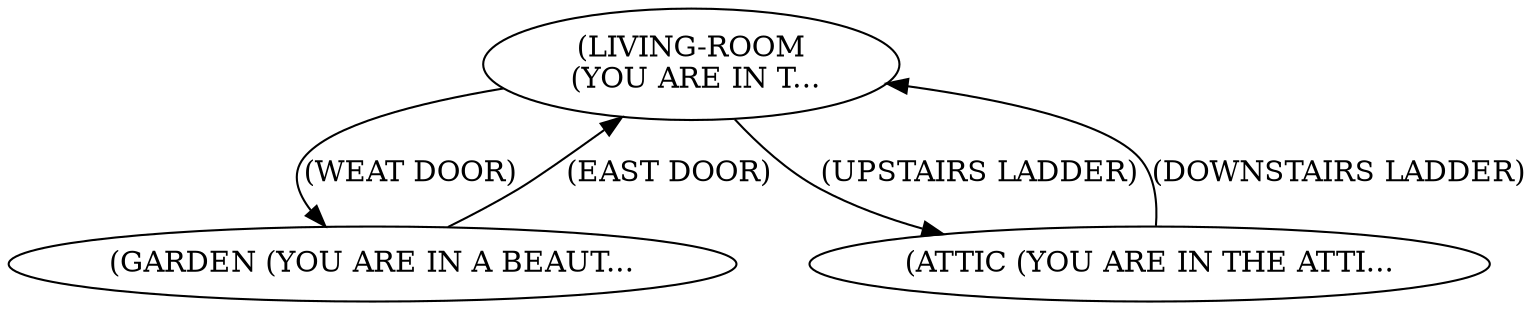 digraph{
LIVING_ROOM[label="(LIVING-ROOM
 (YOU ARE IN T..."];
GARDEN[label="(GARDEN (YOU ARE IN A BEAUT..."];
ATTIC[label="(ATTIC (YOU ARE IN THE ATTI..."];
LIVING_ROOM->GARDEN[label="(WEAT DOOR)"];
LIVING_ROOM->ATTIC[label="(UPSTAIRS LADDER)"];
GARDEN->LIVING_ROOM[label="(EAST DOOR)"];
ATTIC->LIVING_ROOM[label="(DOWNSTAIRS LADDER)"];}